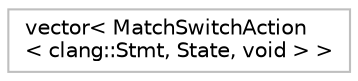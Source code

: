 digraph "Graphical Class Hierarchy"
{
 // LATEX_PDF_SIZE
  bgcolor="transparent";
  edge [fontname="Helvetica",fontsize="10",labelfontname="Helvetica",labelfontsize="10"];
  node [fontname="Helvetica",fontsize="10",shape=record];
  rankdir="LR";
  Node0 [label="vector\< MatchSwitchAction\l\< clang::Stmt, State, void \> \>",height=0.2,width=0.4,color="grey75",tooltip=" "];
}
